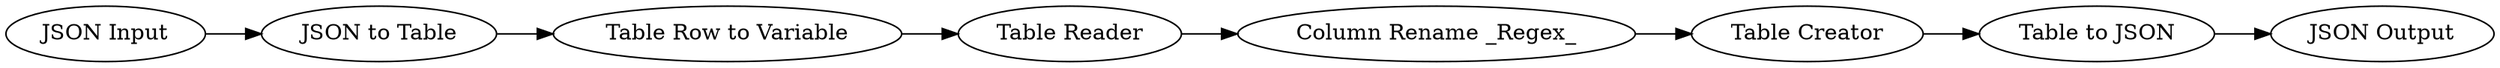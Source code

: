 digraph {
	1 [label="JSON Input"]
	2 [label="JSON Output"]
	8 [label="JSON to Table"]
	9 [label="Table Row to Variable"]
	23 [label="Table Reader"]
	25 [label="Column Rename _Regex_"]
	26 [label="Table Creator"]
	27 [label="Table to JSON"]
	1 -> 8
	8 -> 9
	9 -> 23
	23 -> 25
	25 -> 26
	26 -> 27
	27 -> 2
	rankdir=LR
}
